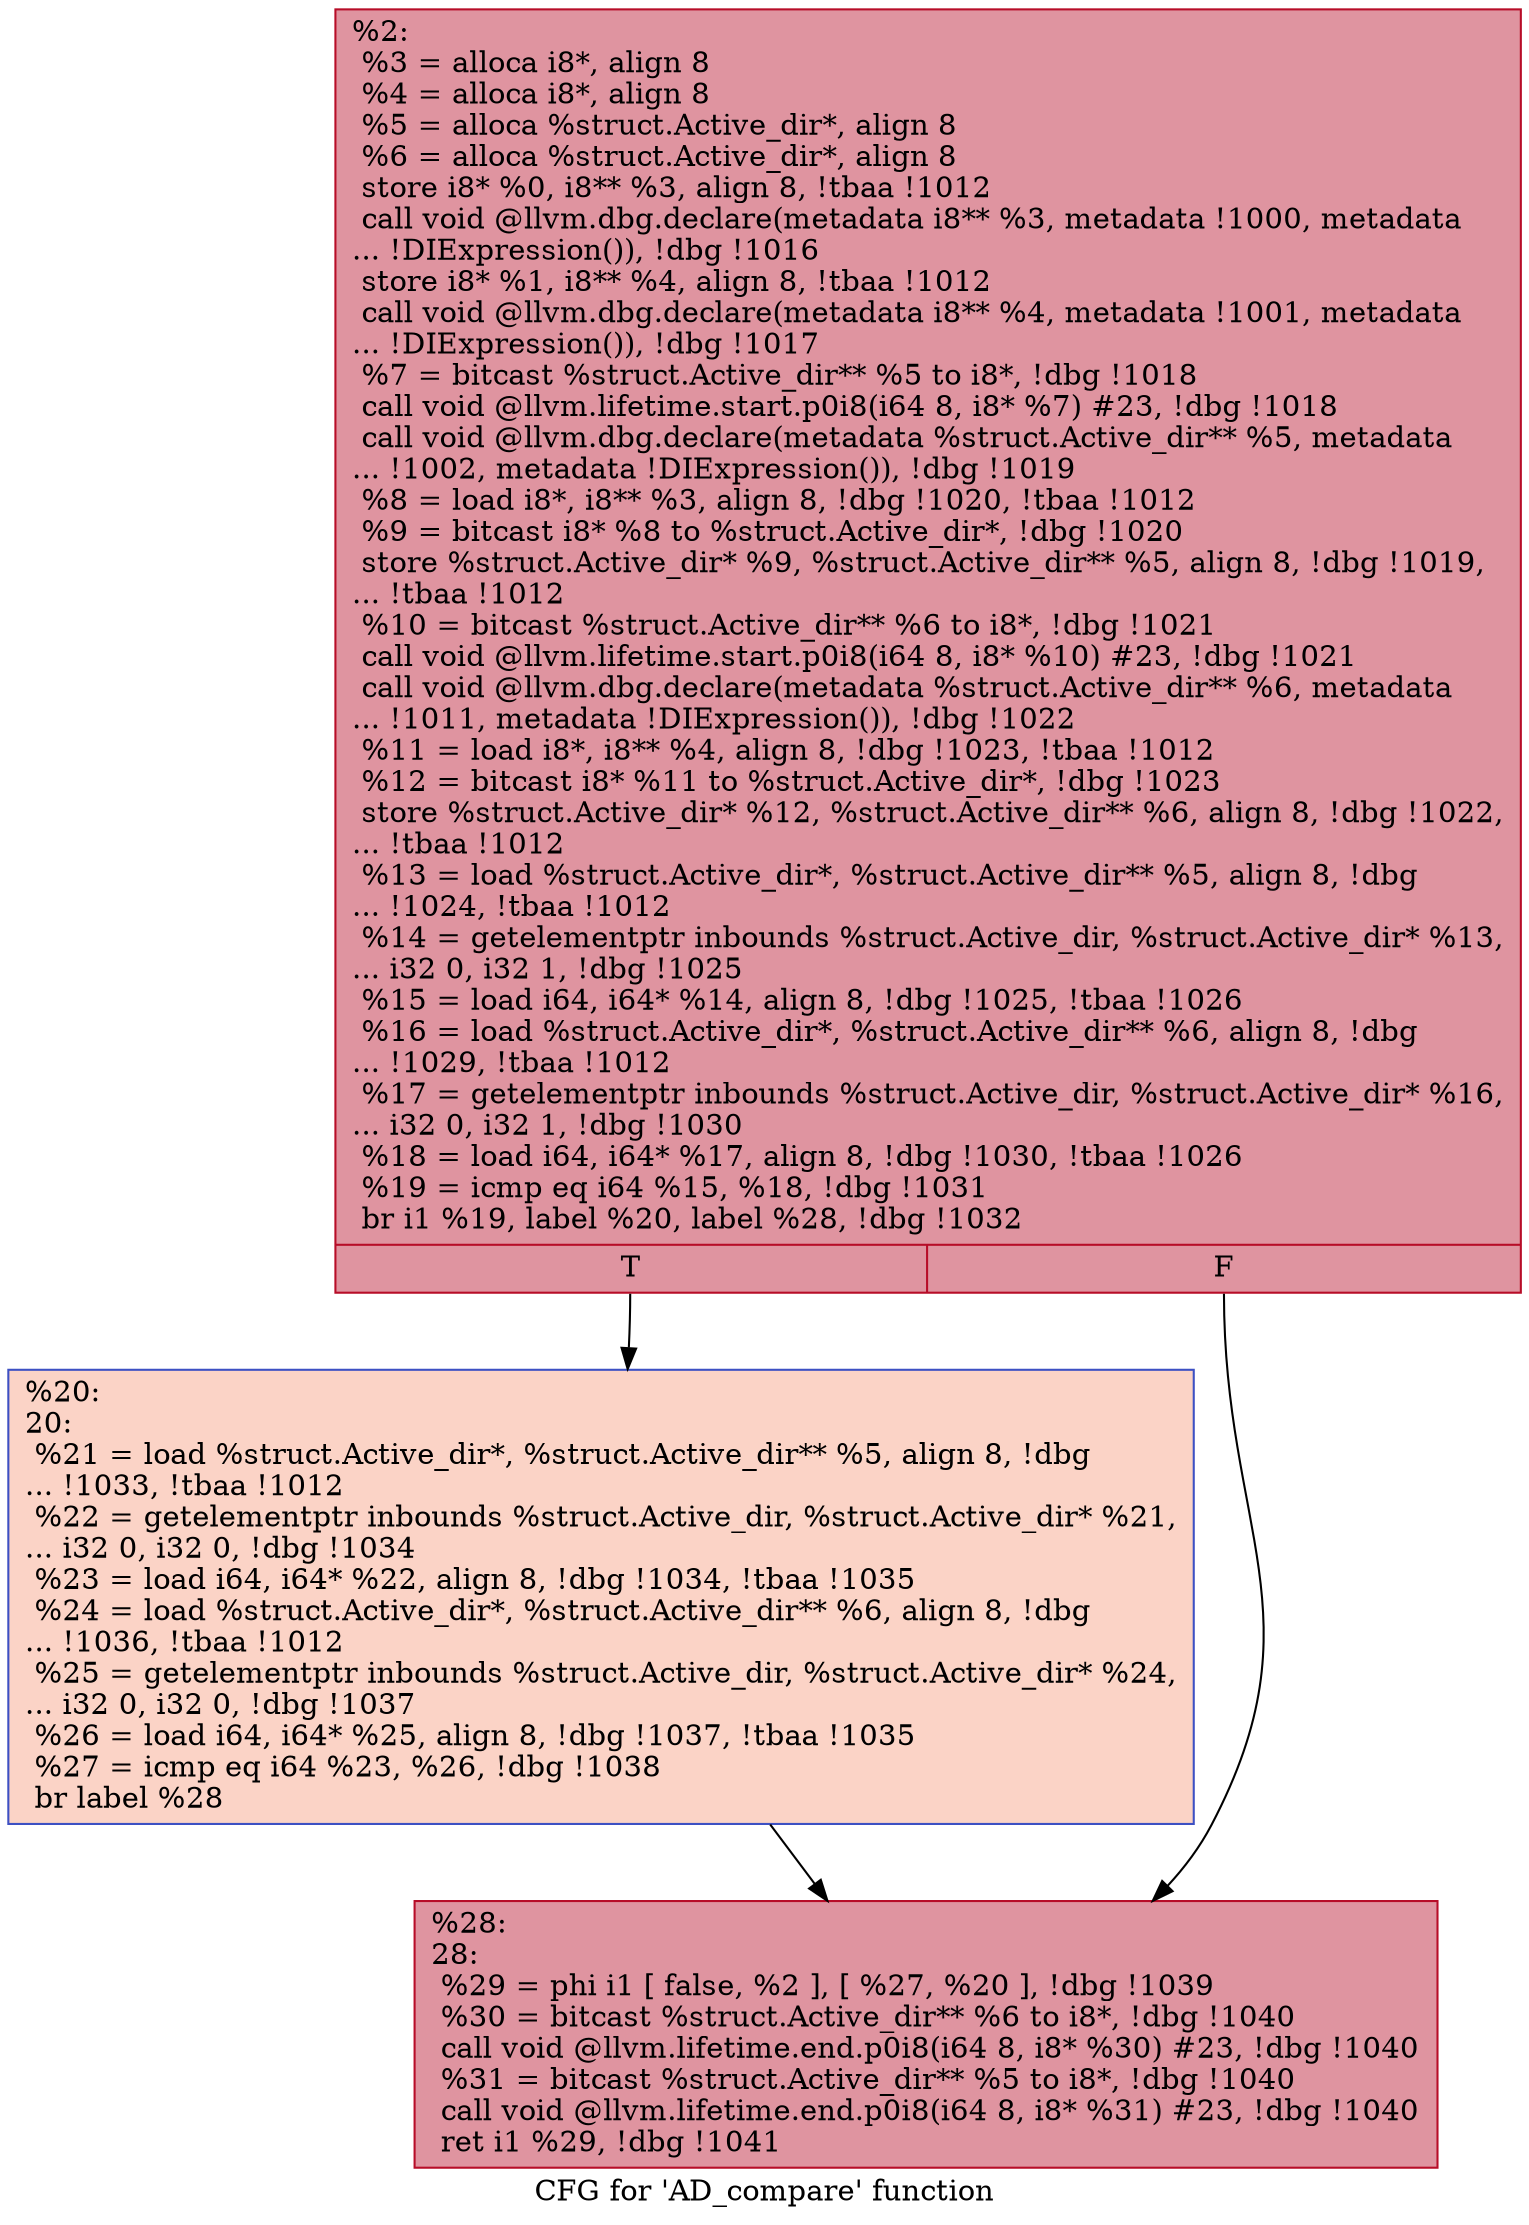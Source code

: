 digraph "CFG for 'AD_compare' function" {
	label="CFG for 'AD_compare' function";

	Node0x2124e40 [shape=record,color="#b70d28ff", style=filled, fillcolor="#b70d2870",label="{%2:\l  %3 = alloca i8*, align 8\l  %4 = alloca i8*, align 8\l  %5 = alloca %struct.Active_dir*, align 8\l  %6 = alloca %struct.Active_dir*, align 8\l  store i8* %0, i8** %3, align 8, !tbaa !1012\l  call void @llvm.dbg.declare(metadata i8** %3, metadata !1000, metadata\l... !DIExpression()), !dbg !1016\l  store i8* %1, i8** %4, align 8, !tbaa !1012\l  call void @llvm.dbg.declare(metadata i8** %4, metadata !1001, metadata\l... !DIExpression()), !dbg !1017\l  %7 = bitcast %struct.Active_dir** %5 to i8*, !dbg !1018\l  call void @llvm.lifetime.start.p0i8(i64 8, i8* %7) #23, !dbg !1018\l  call void @llvm.dbg.declare(metadata %struct.Active_dir** %5, metadata\l... !1002, metadata !DIExpression()), !dbg !1019\l  %8 = load i8*, i8** %3, align 8, !dbg !1020, !tbaa !1012\l  %9 = bitcast i8* %8 to %struct.Active_dir*, !dbg !1020\l  store %struct.Active_dir* %9, %struct.Active_dir** %5, align 8, !dbg !1019,\l... !tbaa !1012\l  %10 = bitcast %struct.Active_dir** %6 to i8*, !dbg !1021\l  call void @llvm.lifetime.start.p0i8(i64 8, i8* %10) #23, !dbg !1021\l  call void @llvm.dbg.declare(metadata %struct.Active_dir** %6, metadata\l... !1011, metadata !DIExpression()), !dbg !1022\l  %11 = load i8*, i8** %4, align 8, !dbg !1023, !tbaa !1012\l  %12 = bitcast i8* %11 to %struct.Active_dir*, !dbg !1023\l  store %struct.Active_dir* %12, %struct.Active_dir** %6, align 8, !dbg !1022,\l... !tbaa !1012\l  %13 = load %struct.Active_dir*, %struct.Active_dir** %5, align 8, !dbg\l... !1024, !tbaa !1012\l  %14 = getelementptr inbounds %struct.Active_dir, %struct.Active_dir* %13,\l... i32 0, i32 1, !dbg !1025\l  %15 = load i64, i64* %14, align 8, !dbg !1025, !tbaa !1026\l  %16 = load %struct.Active_dir*, %struct.Active_dir** %6, align 8, !dbg\l... !1029, !tbaa !1012\l  %17 = getelementptr inbounds %struct.Active_dir, %struct.Active_dir* %16,\l... i32 0, i32 1, !dbg !1030\l  %18 = load i64, i64* %17, align 8, !dbg !1030, !tbaa !1026\l  %19 = icmp eq i64 %15, %18, !dbg !1031\l  br i1 %19, label %20, label %28, !dbg !1032\l|{<s0>T|<s1>F}}"];
	Node0x2124e40:s0 -> Node0x2126120;
	Node0x2124e40:s1 -> Node0x2126170;
	Node0x2126120 [shape=record,color="#3d50c3ff", style=filled, fillcolor="#f59c7d70",label="{%20:\l20:                                               \l  %21 = load %struct.Active_dir*, %struct.Active_dir** %5, align 8, !dbg\l... !1033, !tbaa !1012\l  %22 = getelementptr inbounds %struct.Active_dir, %struct.Active_dir* %21,\l... i32 0, i32 0, !dbg !1034\l  %23 = load i64, i64* %22, align 8, !dbg !1034, !tbaa !1035\l  %24 = load %struct.Active_dir*, %struct.Active_dir** %6, align 8, !dbg\l... !1036, !tbaa !1012\l  %25 = getelementptr inbounds %struct.Active_dir, %struct.Active_dir* %24,\l... i32 0, i32 0, !dbg !1037\l  %26 = load i64, i64* %25, align 8, !dbg !1037, !tbaa !1035\l  %27 = icmp eq i64 %23, %26, !dbg !1038\l  br label %28\l}"];
	Node0x2126120 -> Node0x2126170;
	Node0x2126170 [shape=record,color="#b70d28ff", style=filled, fillcolor="#b70d2870",label="{%28:\l28:                                               \l  %29 = phi i1 [ false, %2 ], [ %27, %20 ], !dbg !1039\l  %30 = bitcast %struct.Active_dir** %6 to i8*, !dbg !1040\l  call void @llvm.lifetime.end.p0i8(i64 8, i8* %30) #23, !dbg !1040\l  %31 = bitcast %struct.Active_dir** %5 to i8*, !dbg !1040\l  call void @llvm.lifetime.end.p0i8(i64 8, i8* %31) #23, !dbg !1040\l  ret i1 %29, !dbg !1041\l}"];
}
